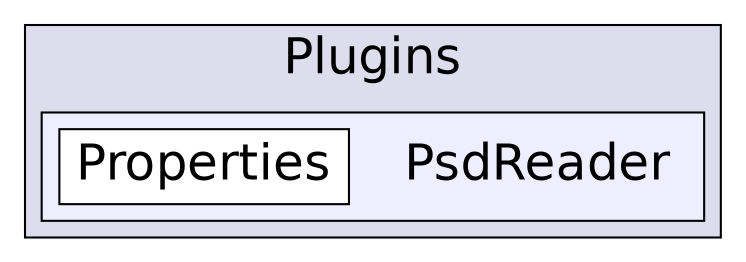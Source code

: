 digraph "C:/Users/nathanael/Documents/resizer/Plugins/PsdReader" {
  compound=true
  node [ fontsize="24", fontname="Helvetica"];
  edge [ labelfontsize="24", labelfontname="Helvetica"];
  subgraph clusterdir_0b4eaef40a1fe20bedafe9e8e719ce66 {
    graph [ bgcolor="#ddddee", pencolor="black", label="Plugins" fontname="Helvetica", fontsize="24", URL="dir_0b4eaef40a1fe20bedafe9e8e719ce66.html"]
  subgraph clusterdir_2ecda2b5ed8380fbb62f280eb0778f1f {
    graph [ bgcolor="#eeeeff", pencolor="black", label="" URL="dir_2ecda2b5ed8380fbb62f280eb0778f1f.html"];
    dir_2ecda2b5ed8380fbb62f280eb0778f1f [shape=plaintext label="PsdReader"];
    dir_7844605077f3b70c8a0df6bae74829c1 [shape=box label="Properties" color="black" fillcolor="white" style="filled" URL="dir_7844605077f3b70c8a0df6bae74829c1.html"];
  }
  }
}
